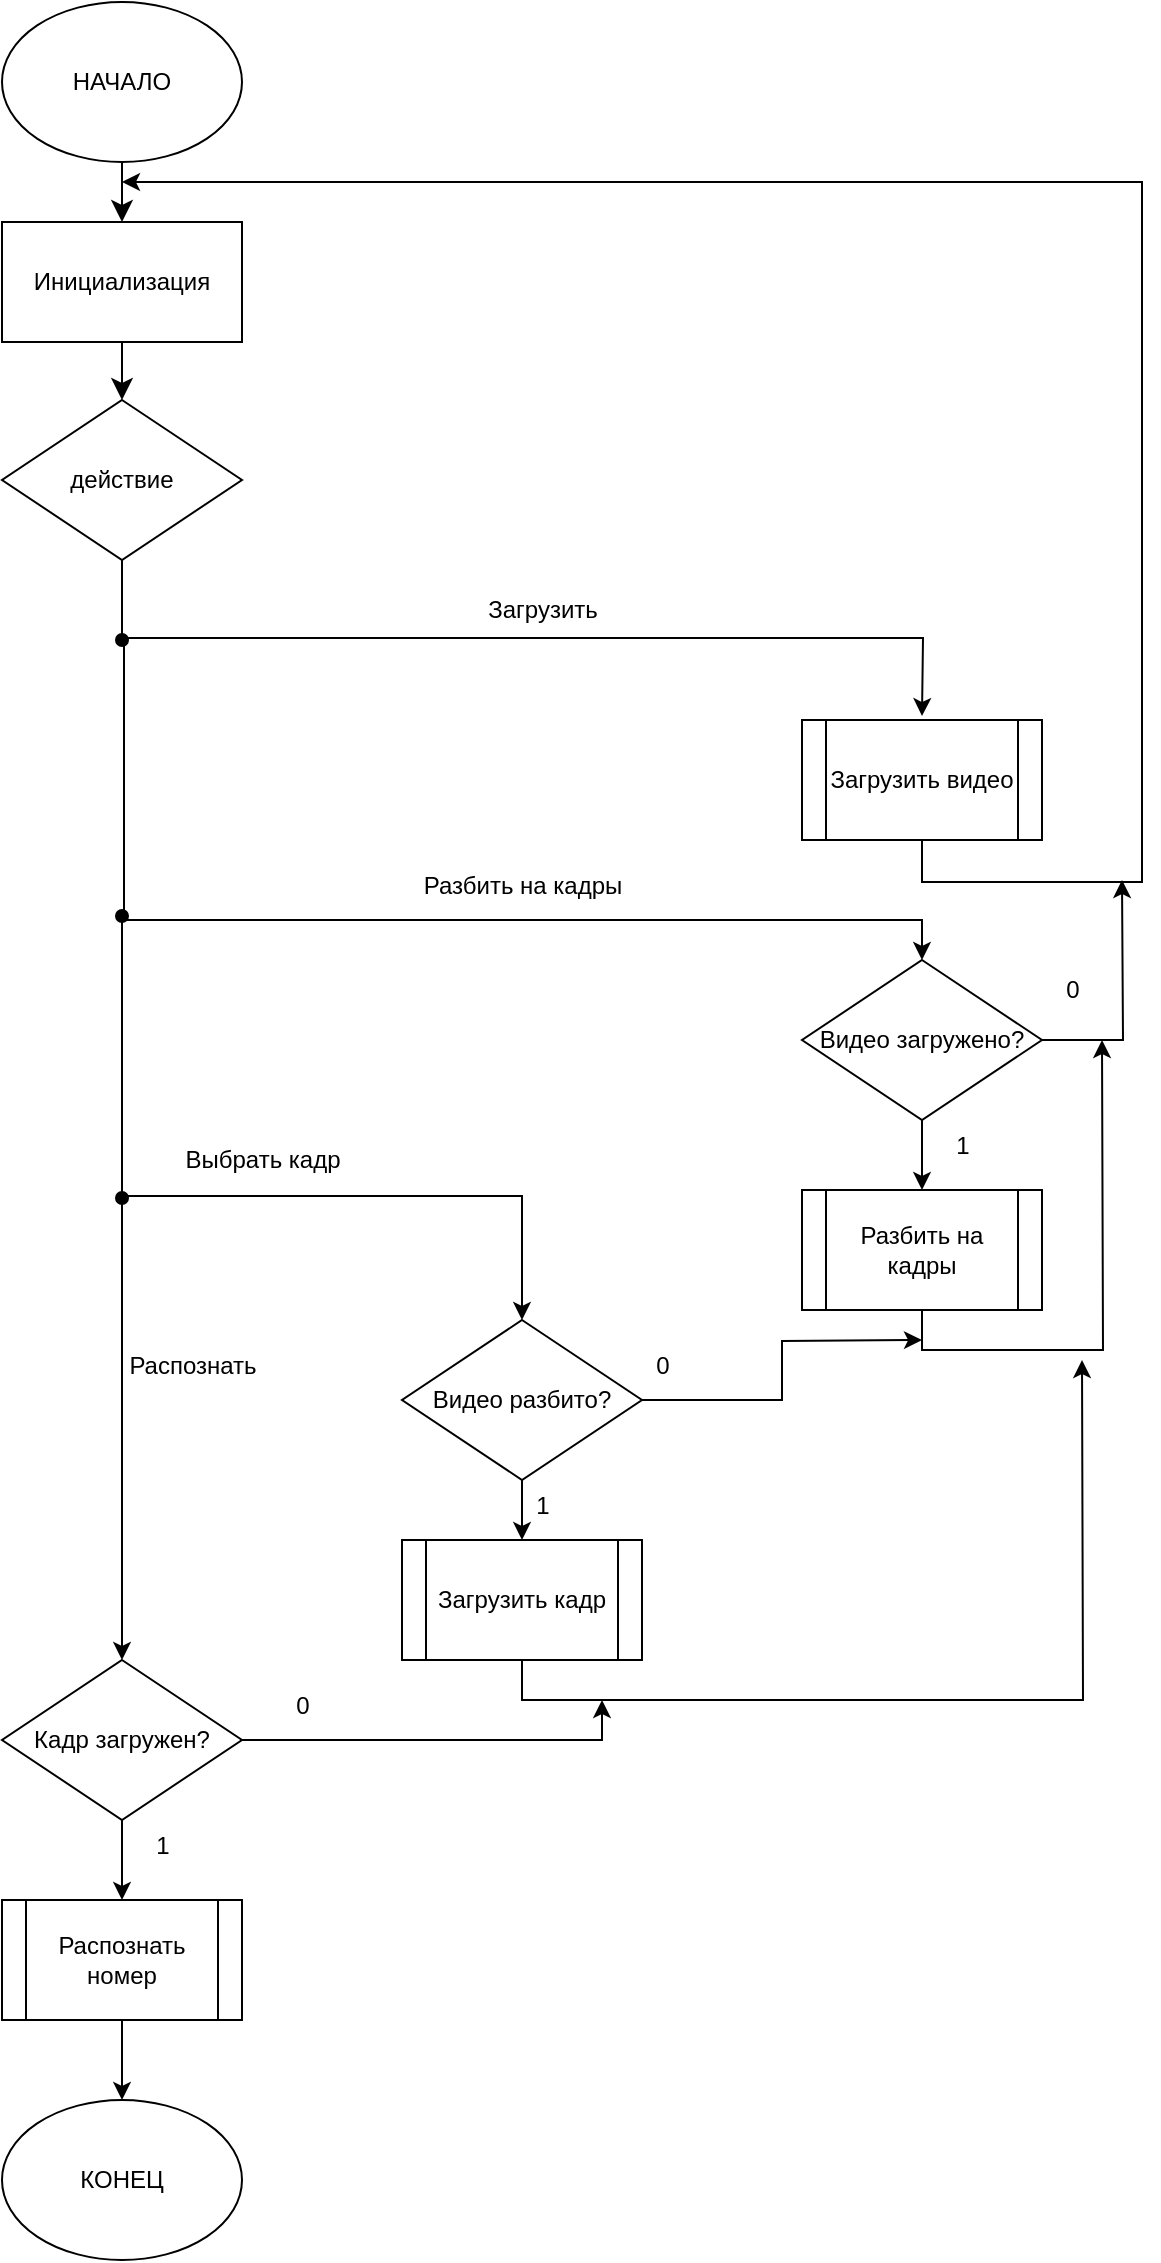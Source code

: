 <mxfile version="24.5.2" type="device">
  <diagram name="Страница — 1" id="ffdhIhO6JUtkJx3MyGP4">
    <mxGraphModel dx="1941" dy="995" grid="1" gridSize="10" guides="1" tooltips="1" connect="1" arrows="1" fold="1" page="1" pageScale="1" pageWidth="827" pageHeight="1169" math="0" shadow="0">
      <root>
        <mxCell id="0" />
        <mxCell id="1" parent="0" />
        <mxCell id="yWzoHsEj5ttDvCwLXpbA-2" style="edgeStyle=none;curved=1;rounded=0;orthogonalLoop=1;jettySize=auto;html=1;exitX=0.5;exitY=1;exitDx=0;exitDy=0;entryX=0.5;entryY=0;entryDx=0;entryDy=0;fontSize=12;startSize=8;endSize=8;" edge="1" parent="1" source="0Ggfiem73kQMlI9cvws--1" target="yWzoHsEj5ttDvCwLXpbA-1">
          <mxGeometry relative="1" as="geometry" />
        </mxCell>
        <mxCell id="0Ggfiem73kQMlI9cvws--1" value="НАЧАЛО" style="ellipse;whiteSpace=wrap;html=1;" parent="1" vertex="1">
          <mxGeometry x="120" y="20" width="120" height="80" as="geometry" />
        </mxCell>
        <mxCell id="0Ggfiem73kQMlI9cvws--5" style="edgeStyle=orthogonalEdgeStyle;rounded=0;orthogonalLoop=1;jettySize=auto;html=1;exitX=0.5;exitY=1;exitDx=0;exitDy=0;entryX=0.5;entryY=0;entryDx=0;entryDy=0;" parent="1" source="0Ggfiem73kQMlI9cvws--2" edge="1">
          <mxGeometry relative="1" as="geometry">
            <mxPoint x="580" y="377" as="targetPoint" />
          </mxGeometry>
        </mxCell>
        <mxCell id="0Ggfiem73kQMlI9cvws--2" value="действие" style="rhombus;whiteSpace=wrap;html=1;" parent="1" vertex="1">
          <mxGeometry x="120" y="219" width="120" height="80" as="geometry" />
        </mxCell>
        <mxCell id="0Ggfiem73kQMlI9cvws--6" value="Загрузить" style="text;html=1;align=center;verticalAlign=middle;resizable=0;points=[];autosize=1;strokeColor=none;fillColor=none;" parent="1" vertex="1">
          <mxGeometry x="350" y="309" width="80" height="30" as="geometry" />
        </mxCell>
        <mxCell id="0Ggfiem73kQMlI9cvws--10" style="edgeStyle=orthogonalEdgeStyle;rounded=0;orthogonalLoop=1;jettySize=auto;html=1;exitX=0.5;exitY=1;exitDx=0;exitDy=0;" parent="1" source="0Ggfiem73kQMlI9cvws--8" edge="1">
          <mxGeometry relative="1" as="geometry">
            <mxPoint x="180" y="110" as="targetPoint" />
            <Array as="points">
              <mxPoint x="580" y="460" />
              <mxPoint x="690" y="460" />
              <mxPoint x="690" y="110" />
            </Array>
          </mxGeometry>
        </mxCell>
        <mxCell id="0Ggfiem73kQMlI9cvws--8" value="Загрузить видео" style="shape=process;whiteSpace=wrap;html=1;backgroundOutline=1;" parent="1" vertex="1">
          <mxGeometry x="520" y="379" width="120" height="60" as="geometry" />
        </mxCell>
        <mxCell id="0Ggfiem73kQMlI9cvws--11" style="edgeStyle=orthogonalEdgeStyle;rounded=0;orthogonalLoop=1;jettySize=auto;html=1;exitX=0.5;exitY=0;exitDx=0;exitDy=0;startArrow=classic;startFill=1;endArrow=oval;endFill=1;" parent="1" source="0Ggfiem73kQMlI9cvws--9" edge="1">
          <mxGeometry relative="1" as="geometry">
            <mxPoint x="180" y="339" as="targetPoint" />
            <Array as="points">
              <mxPoint x="580" y="479" />
              <mxPoint x="181" y="479" />
            </Array>
          </mxGeometry>
        </mxCell>
        <mxCell id="0Ggfiem73kQMlI9cvws--12" style="edgeStyle=orthogonalEdgeStyle;rounded=0;orthogonalLoop=1;jettySize=auto;html=1;exitX=1;exitY=0.5;exitDx=0;exitDy=0;" parent="1" source="0Ggfiem73kQMlI9cvws--9" edge="1">
          <mxGeometry relative="1" as="geometry">
            <mxPoint x="680" y="459" as="targetPoint" />
          </mxGeometry>
        </mxCell>
        <mxCell id="0Ggfiem73kQMlI9cvws--15" style="edgeStyle=orthogonalEdgeStyle;rounded=0;orthogonalLoop=1;jettySize=auto;html=1;exitX=0.5;exitY=1;exitDx=0;exitDy=0;entryX=0.5;entryY=0;entryDx=0;entryDy=0;" parent="1" source="0Ggfiem73kQMlI9cvws--9" target="0Ggfiem73kQMlI9cvws--14" edge="1">
          <mxGeometry relative="1" as="geometry" />
        </mxCell>
        <mxCell id="0Ggfiem73kQMlI9cvws--9" value="Видео загружено?" style="rhombus;whiteSpace=wrap;html=1;" parent="1" vertex="1">
          <mxGeometry x="520" y="499" width="120" height="80" as="geometry" />
        </mxCell>
        <mxCell id="0Ggfiem73kQMlI9cvws--13" value="0" style="text;html=1;align=center;verticalAlign=middle;resizable=0;points=[];autosize=1;strokeColor=none;fillColor=none;" parent="1" vertex="1">
          <mxGeometry x="640" y="499" width="30" height="30" as="geometry" />
        </mxCell>
        <mxCell id="0Ggfiem73kQMlI9cvws--18" style="edgeStyle=orthogonalEdgeStyle;rounded=0;orthogonalLoop=1;jettySize=auto;html=1;exitX=0.5;exitY=1;exitDx=0;exitDy=0;" parent="1" source="0Ggfiem73kQMlI9cvws--14" edge="1">
          <mxGeometry relative="1" as="geometry">
            <mxPoint x="670" y="539" as="targetPoint" />
          </mxGeometry>
        </mxCell>
        <mxCell id="0Ggfiem73kQMlI9cvws--14" value="Разбить на кадры" style="shape=process;whiteSpace=wrap;html=1;backgroundOutline=1;" parent="1" vertex="1">
          <mxGeometry x="520" y="614" width="120" height="60" as="geometry" />
        </mxCell>
        <mxCell id="0Ggfiem73kQMlI9cvws--16" value="1" style="text;html=1;align=center;verticalAlign=middle;resizable=0;points=[];autosize=1;strokeColor=none;fillColor=none;" parent="1" vertex="1">
          <mxGeometry x="585" y="577" width="30" height="30" as="geometry" />
        </mxCell>
        <mxCell id="0Ggfiem73kQMlI9cvws--17" value="Разбить на кадры" style="text;html=1;align=center;verticalAlign=middle;resizable=0;points=[];autosize=1;strokeColor=none;fillColor=none;" parent="1" vertex="1">
          <mxGeometry x="320" y="447" width="120" height="30" as="geometry" />
        </mxCell>
        <mxCell id="0Ggfiem73kQMlI9cvws--22" style="edgeStyle=orthogonalEdgeStyle;rounded=0;orthogonalLoop=1;jettySize=auto;html=1;exitX=1;exitY=0.5;exitDx=0;exitDy=0;" parent="1" source="0Ggfiem73kQMlI9cvws--19" edge="1">
          <mxGeometry relative="1" as="geometry">
            <mxPoint x="580" y="689" as="targetPoint" />
          </mxGeometry>
        </mxCell>
        <mxCell id="0Ggfiem73kQMlI9cvws--25" style="edgeStyle=orthogonalEdgeStyle;rounded=0;orthogonalLoop=1;jettySize=auto;html=1;exitX=0.5;exitY=1;exitDx=0;exitDy=0;entryX=0.5;entryY=0;entryDx=0;entryDy=0;" parent="1" source="0Ggfiem73kQMlI9cvws--19" target="0Ggfiem73kQMlI9cvws--24" edge="1">
          <mxGeometry relative="1" as="geometry" />
        </mxCell>
        <mxCell id="0Ggfiem73kQMlI9cvws--19" value="Видео разбито?" style="rhombus;whiteSpace=wrap;html=1;" parent="1" vertex="1">
          <mxGeometry x="320" y="679" width="120" height="80" as="geometry" />
        </mxCell>
        <mxCell id="0Ggfiem73kQMlI9cvws--20" style="edgeStyle=orthogonalEdgeStyle;rounded=0;orthogonalLoop=1;jettySize=auto;html=1;exitX=0.5;exitY=0;exitDx=0;exitDy=0;startArrow=classic;startFill=1;endArrow=oval;endFill=1;" parent="1" source="0Ggfiem73kQMlI9cvws--19" edge="1">
          <mxGeometry relative="1" as="geometry">
            <mxPoint x="180" y="477" as="targetPoint" />
            <mxPoint x="580" y="637" as="sourcePoint" />
            <Array as="points">
              <mxPoint x="380" y="617" />
              <mxPoint x="180" y="617" />
            </Array>
          </mxGeometry>
        </mxCell>
        <mxCell id="0Ggfiem73kQMlI9cvws--21" value="Выбрать кадр" style="text;html=1;align=center;verticalAlign=middle;resizable=0;points=[];autosize=1;strokeColor=none;fillColor=none;" parent="1" vertex="1">
          <mxGeometry x="200" y="584" width="100" height="30" as="geometry" />
        </mxCell>
        <mxCell id="0Ggfiem73kQMlI9cvws--23" value="0" style="text;html=1;align=center;verticalAlign=middle;resizable=0;points=[];autosize=1;strokeColor=none;fillColor=none;" parent="1" vertex="1">
          <mxGeometry x="435" y="687" width="30" height="30" as="geometry" />
        </mxCell>
        <mxCell id="0Ggfiem73kQMlI9cvws--27" style="edgeStyle=orthogonalEdgeStyle;rounded=0;orthogonalLoop=1;jettySize=auto;html=1;exitX=0.5;exitY=1;exitDx=0;exitDy=0;" parent="1" source="0Ggfiem73kQMlI9cvws--24" edge="1">
          <mxGeometry relative="1" as="geometry">
            <mxPoint x="660" y="699" as="targetPoint" />
          </mxGeometry>
        </mxCell>
        <mxCell id="0Ggfiem73kQMlI9cvws--24" value="Загрузить кадр" style="shape=process;whiteSpace=wrap;html=1;backgroundOutline=1;" parent="1" vertex="1">
          <mxGeometry x="320" y="789" width="120" height="60" as="geometry" />
        </mxCell>
        <mxCell id="0Ggfiem73kQMlI9cvws--26" value="1" style="text;html=1;align=center;verticalAlign=middle;resizable=0;points=[];autosize=1;strokeColor=none;fillColor=none;" parent="1" vertex="1">
          <mxGeometry x="375" y="757" width="30" height="30" as="geometry" />
        </mxCell>
        <mxCell id="0Ggfiem73kQMlI9cvws--31" style="edgeStyle=orthogonalEdgeStyle;rounded=0;orthogonalLoop=1;jettySize=auto;html=1;exitX=1;exitY=0.5;exitDx=0;exitDy=0;" parent="1" source="0Ggfiem73kQMlI9cvws--28" edge="1">
          <mxGeometry relative="1" as="geometry">
            <mxPoint x="420" y="869" as="targetPoint" />
            <Array as="points">
              <mxPoint x="420" y="889" />
            </Array>
          </mxGeometry>
        </mxCell>
        <mxCell id="0Ggfiem73kQMlI9cvws--34" style="edgeStyle=orthogonalEdgeStyle;rounded=0;orthogonalLoop=1;jettySize=auto;html=1;exitX=0.5;exitY=1;exitDx=0;exitDy=0;entryX=0.5;entryY=0;entryDx=0;entryDy=0;" parent="1" source="0Ggfiem73kQMlI9cvws--28" target="0Ggfiem73kQMlI9cvws--33" edge="1">
          <mxGeometry relative="1" as="geometry" />
        </mxCell>
        <mxCell id="0Ggfiem73kQMlI9cvws--28" value="Кадр загружен?" style="rhombus;whiteSpace=wrap;html=1;" parent="1" vertex="1">
          <mxGeometry x="120" y="849" width="120" height="80" as="geometry" />
        </mxCell>
        <mxCell id="0Ggfiem73kQMlI9cvws--29" style="edgeStyle=orthogonalEdgeStyle;rounded=0;orthogonalLoop=1;jettySize=auto;html=1;exitX=0.5;exitY=0;exitDx=0;exitDy=0;startArrow=classic;startFill=1;endArrow=oval;endFill=1;" parent="1" source="0Ggfiem73kQMlI9cvws--28" edge="1">
          <mxGeometry relative="1" as="geometry">
            <mxPoint x="180" y="618" as="targetPoint" />
            <mxPoint x="380" y="820" as="sourcePoint" />
            <Array as="points">
              <mxPoint x="180" y="799" />
              <mxPoint x="180" y="799" />
            </Array>
          </mxGeometry>
        </mxCell>
        <mxCell id="0Ggfiem73kQMlI9cvws--30" value="Распознать" style="text;html=1;align=center;verticalAlign=middle;resizable=0;points=[];autosize=1;strokeColor=none;fillColor=none;" parent="1" vertex="1">
          <mxGeometry x="170" y="687" width="90" height="30" as="geometry" />
        </mxCell>
        <mxCell id="0Ggfiem73kQMlI9cvws--32" value="0" style="text;html=1;align=center;verticalAlign=middle;resizable=0;points=[];autosize=1;strokeColor=none;fillColor=none;" parent="1" vertex="1">
          <mxGeometry x="255" y="857" width="30" height="30" as="geometry" />
        </mxCell>
        <mxCell id="0Ggfiem73kQMlI9cvws--37" style="edgeStyle=orthogonalEdgeStyle;rounded=0;orthogonalLoop=1;jettySize=auto;html=1;exitX=0.5;exitY=1;exitDx=0;exitDy=0;entryX=0.5;entryY=0;entryDx=0;entryDy=0;" parent="1" source="0Ggfiem73kQMlI9cvws--33" target="0Ggfiem73kQMlI9cvws--36" edge="1">
          <mxGeometry relative="1" as="geometry" />
        </mxCell>
        <mxCell id="0Ggfiem73kQMlI9cvws--33" value="Распознать номер" style="shape=process;whiteSpace=wrap;html=1;backgroundOutline=1;" parent="1" vertex="1">
          <mxGeometry x="120" y="969" width="120" height="60" as="geometry" />
        </mxCell>
        <mxCell id="0Ggfiem73kQMlI9cvws--35" value="1" style="text;html=1;align=center;verticalAlign=middle;resizable=0;points=[];autosize=1;strokeColor=none;fillColor=none;" parent="1" vertex="1">
          <mxGeometry x="185" y="927" width="30" height="30" as="geometry" />
        </mxCell>
        <mxCell id="0Ggfiem73kQMlI9cvws--36" value="КОНЕЦ" style="ellipse;whiteSpace=wrap;html=1;" parent="1" vertex="1">
          <mxGeometry x="120" y="1069" width="120" height="80" as="geometry" />
        </mxCell>
        <mxCell id="yWzoHsEj5ttDvCwLXpbA-3" style="edgeStyle=none;curved=1;rounded=0;orthogonalLoop=1;jettySize=auto;html=1;exitX=0.5;exitY=1;exitDx=0;exitDy=0;entryX=0.5;entryY=0;entryDx=0;entryDy=0;fontSize=12;startSize=8;endSize=8;" edge="1" parent="1" source="yWzoHsEj5ttDvCwLXpbA-1" target="0Ggfiem73kQMlI9cvws--2">
          <mxGeometry relative="1" as="geometry" />
        </mxCell>
        <mxCell id="yWzoHsEj5ttDvCwLXpbA-1" value="Инициализация" style="rounded=0;whiteSpace=wrap;html=1;" vertex="1" parent="1">
          <mxGeometry x="120" y="130" width="120" height="60" as="geometry" />
        </mxCell>
      </root>
    </mxGraphModel>
  </diagram>
</mxfile>

